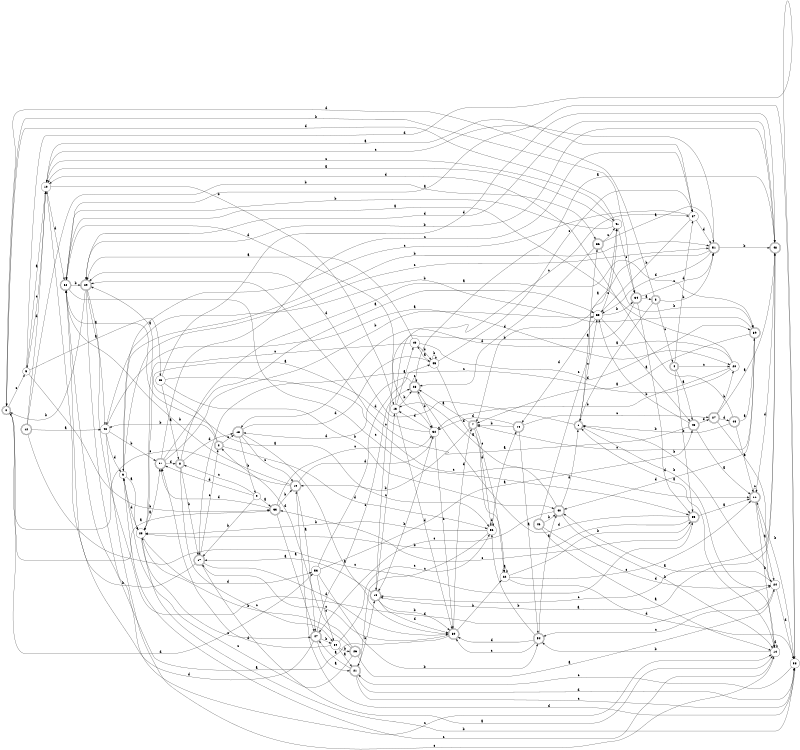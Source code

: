digraph n46_4 {
__start0 [label="" shape="none"];

rankdir=LR;
size="8,5";

s0 [style="rounded,filled", color="black", fillcolor="white" shape="doublecircle", label="0"];
s1 [style="rounded,filled", color="black", fillcolor="white" shape="doublecircle", label="1"];
s2 [style="rounded,filled", color="black", fillcolor="white" shape="doublecircle", label="2"];
s3 [style="rounded,filled", color="black", fillcolor="white" shape="doublecircle", label="3"];
s4 [style="rounded,filled", color="black", fillcolor="white" shape="doublecircle", label="4"];
s5 [style="filled", color="black", fillcolor="white" shape="circle", label="5"];
s6 [style="filled", color="black", fillcolor="white" shape="circle", label="6"];
s7 [style="rounded,filled", color="black", fillcolor="white" shape="doublecircle", label="7"];
s8 [style="rounded,filled", color="black", fillcolor="white" shape="doublecircle", label="8"];
s9 [style="filled", color="black", fillcolor="white" shape="circle", label="9"];
s10 [style="filled", color="black", fillcolor="white" shape="circle", label="10"];
s11 [style="rounded,filled", color="black", fillcolor="white" shape="doublecircle", label="11"];
s12 [style="rounded,filled", color="black", fillcolor="white" shape="doublecircle", label="12"];
s13 [style="filled", color="black", fillcolor="white" shape="circle", label="13"];
s14 [style="filled", color="black", fillcolor="white" shape="circle", label="14"];
s15 [style="rounded,filled", color="black", fillcolor="white" shape="doublecircle", label="15"];
s16 [style="rounded,filled", color="black", fillcolor="white" shape="doublecircle", label="16"];
s17 [style="rounded,filled", color="black", fillcolor="white" shape="doublecircle", label="17"];
s18 [style="rounded,filled", color="black", fillcolor="white" shape="doublecircle", label="18"];
s19 [style="rounded,filled", color="black", fillcolor="white" shape="doublecircle", label="19"];
s20 [style="filled", color="black", fillcolor="white" shape="circle", label="20"];
s21 [style="rounded,filled", color="black", fillcolor="white" shape="doublecircle", label="21"];
s22 [style="filled", color="black", fillcolor="white" shape="circle", label="22"];
s23 [style="filled", color="black", fillcolor="white" shape="circle", label="23"];
s24 [style="filled", color="black", fillcolor="white" shape="circle", label="24"];
s25 [style="filled", color="black", fillcolor="white" shape="circle", label="25"];
s26 [style="rounded,filled", color="black", fillcolor="white" shape="doublecircle", label="26"];
s27 [style="rounded,filled", color="black", fillcolor="white" shape="doublecircle", label="27"];
s28 [style="rounded,filled", color="black", fillcolor="white" shape="doublecircle", label="28"];
s29 [style="rounded,filled", color="black", fillcolor="white" shape="doublecircle", label="29"];
s30 [style="rounded,filled", color="black", fillcolor="white" shape="doublecircle", label="30"];
s31 [style="rounded,filled", color="black", fillcolor="white" shape="doublecircle", label="31"];
s32 [style="filled", color="black", fillcolor="white" shape="circle", label="32"];
s33 [style="rounded,filled", color="black", fillcolor="white" shape="doublecircle", label="33"];
s34 [style="rounded,filled", color="black", fillcolor="white" shape="doublecircle", label="34"];
s35 [style="rounded,filled", color="black", fillcolor="white" shape="doublecircle", label="35"];
s36 [style="rounded,filled", color="black", fillcolor="white" shape="doublecircle", label="36"];
s37 [style="filled", color="black", fillcolor="white" shape="circle", label="37"];
s38 [style="filled", color="black", fillcolor="white" shape="circle", label="38"];
s39 [style="rounded,filled", color="black", fillcolor="white" shape="doublecircle", label="39"];
s40 [style="rounded,filled", color="black", fillcolor="white" shape="doublecircle", label="40"];
s41 [style="filled", color="black", fillcolor="white" shape="circle", label="41"];
s42 [style="filled", color="black", fillcolor="white" shape="circle", label="42"];
s43 [style="rounded,filled", color="black", fillcolor="white" shape="doublecircle", label="43"];
s44 [style="rounded,filled", color="black", fillcolor="white" shape="doublecircle", label="44"];
s45 [style="filled", color="black", fillcolor="white" shape="circle", label="45"];
s46 [style="rounded,filled", color="black", fillcolor="white" shape="doublecircle", label="46"];
s47 [style="rounded,filled", color="black", fillcolor="white" shape="doublecircle", label="47"];
s48 [style="rounded,filled", color="black", fillcolor="white" shape="doublecircle", label="48"];
s49 [style="filled", color="black", fillcolor="white" shape="circle", label="49"];
s50 [style="filled", color="black", fillcolor="white" shape="circle", label="50"];
s51 [style="rounded,filled", color="black", fillcolor="white" shape="doublecircle", label="51"];
s52 [style="rounded,filled", color="black", fillcolor="white" shape="doublecircle", label="52"];
s53 [style="filled", color="black", fillcolor="white" shape="circle", label="53"];
s54 [style="rounded,filled", color="black", fillcolor="white" shape="doublecircle", label="54"];
s55 [style="filled", color="black", fillcolor="white" shape="circle", label="55"];
s56 [style="filled", color="black", fillcolor="white" shape="circle", label="56"];
s0 -> s33 [label="a"];
s0 -> s34 [label="b"];
s0 -> s5 [label="c"];
s0 -> s53 [label="d"];
s1 -> s36 [label="a"];
s1 -> s14 [label="b"];
s1 -> s55 [label="c"];
s1 -> s29 [label="d"];
s2 -> s29 [label="a"];
s2 -> s42 [label="b"];
s2 -> s18 [label="c"];
s2 -> s56 [label="d"];
s3 -> s1 [label="a"];
s3 -> s51 [label="b"];
s3 -> s4 [label="c"];
s3 -> s0 [label="d"];
s4 -> s43 [label="a"];
s4 -> s35 [label="b"];
s4 -> s20 [label="c"];
s4 -> s37 [label="d"];
s5 -> s25 [label="a"];
s5 -> s33 [label="b"];
s5 -> s10 [label="c"];
s5 -> s38 [label="d"];
s6 -> s23 [label="a"];
s6 -> s51 [label="b"];
s6 -> s51 [label="c"];
s6 -> s23 [label="d"];
s7 -> s28 [label="a"];
s7 -> s19 [label="b"];
s7 -> s22 [label="c"];
s7 -> s56 [label="d"];
s8 -> s39 [label="a"];
s8 -> s17 [label="b"];
s8 -> s50 [label="c"];
s8 -> s18 [label="d"];
s9 -> s33 [label="a"];
s9 -> s17 [label="b"];
s9 -> s8 [label="c"];
s9 -> s31 [label="d"];
s10 -> s5 [label="a"];
s10 -> s13 [label="b"];
s10 -> s41 [label="c"];
s10 -> s52 [label="d"];
s11 -> s24 [label="a"];
s11 -> s14 [label="b"];
s11 -> s11 [label="c"];
s11 -> s48 [label="d"];
s12 -> s42 [label="a"];
s12 -> s36 [label="b"];
s12 -> s35 [label="c"];
s12 -> s10 [label="d"];
s13 -> s49 [label="a"];
s13 -> s28 [label="b"];
s13 -> s37 [label="c"];
s13 -> s30 [label="d"];
s14 -> s1 [label="a"];
s14 -> s54 [label="b"];
s14 -> s6 [label="c"];
s14 -> s14 [label="d"];
s15 -> s17 [label="a"];
s15 -> s30 [label="b"];
s15 -> s13 [label="c"];
s15 -> s30 [label="d"];
s16 -> s54 [label="a"];
s16 -> s7 [label="b"];
s16 -> s27 [label="c"];
s16 -> s32 [label="d"];
s17 -> s14 [label="a"];
s17 -> s10 [label="b"];
s17 -> s2 [label="c"];
s17 -> s30 [label="d"];
s18 -> s30 [label="a"];
s18 -> s9 [label="b"];
s18 -> s19 [label="c"];
s18 -> s45 [label="d"];
s19 -> s47 [label="a"];
s19 -> s52 [label="b"];
s19 -> s0 [label="c"];
s19 -> s32 [label="d"];
s20 -> s52 [label="a"];
s20 -> s32 [label="b"];
s20 -> s17 [label="c"];
s20 -> s18 [label="d"];
s21 -> s47 [label="a"];
s21 -> s15 [label="b"];
s21 -> s38 [label="c"];
s21 -> s38 [label="d"];
s22 -> s22 [label="a"];
s22 -> s35 [label="b"];
s22 -> s11 [label="c"];
s22 -> s38 [label="d"];
s23 -> s31 [label="a"];
s23 -> s38 [label="b"];
s23 -> s47 [label="c"];
s23 -> s53 [label="d"];
s24 -> s40 [label="a"];
s24 -> s1 [label="b"];
s24 -> s54 [label="c"];
s24 -> s38 [label="d"];
s25 -> s8 [label="a"];
s25 -> s40 [label="b"];
s25 -> s11 [label="c"];
s25 -> s48 [label="d"];
s26 -> s24 [label="a"];
s26 -> s23 [label="b"];
s26 -> s6 [label="c"];
s26 -> s2 [label="d"];
s27 -> s48 [label="a"];
s27 -> s20 [label="b"];
s27 -> s24 [label="c"];
s27 -> s44 [label="d"];
s28 -> s48 [label="a"];
s28 -> s32 [label="b"];
s28 -> s28 [label="c"];
s28 -> s18 [label="d"];
s29 -> s42 [label="a"];
s29 -> s0 [label="b"];
s29 -> s14 [label="c"];
s29 -> s24 [label="d"];
s30 -> s52 [label="a"];
s30 -> s22 [label="b"];
s30 -> s17 [label="c"];
s30 -> s7 [label="d"];
s31 -> s55 [label="a"];
s31 -> s55 [label="b"];
s31 -> s37 [label="c"];
s31 -> s8 [label="d"];
s32 -> s23 [label="a"];
s32 -> s15 [label="b"];
s32 -> s30 [label="c"];
s32 -> s13 [label="d"];
s33 -> s47 [label="a"];
s33 -> s19 [label="b"];
s33 -> s32 [label="c"];
s33 -> s31 [label="d"];
s34 -> s3 [label="a"];
s34 -> s15 [label="b"];
s34 -> s51 [label="c"];
s34 -> s35 [label="d"];
s35 -> s11 [label="a"];
s35 -> s23 [label="b"];
s35 -> s33 [label="c"];
s35 -> s28 [label="d"];
s36 -> s51 [label="a"];
s36 -> s39 [label="b"];
s36 -> s41 [label="c"];
s36 -> s28 [label="d"];
s37 -> s10 [label="a"];
s37 -> s55 [label="b"];
s37 -> s6 [label="c"];
s37 -> s51 [label="d"];
s38 -> s52 [label="a"];
s38 -> s11 [label="b"];
s38 -> s21 [label="c"];
s38 -> s19 [label="d"];
s39 -> s7 [label="a"];
s39 -> s42 [label="b"];
s39 -> s7 [label="c"];
s39 -> s40 [label="d"];
s40 -> s13 [label="a"];
s40 -> s14 [label="b"];
s40 -> s47 [label="c"];
s40 -> s1 [label="d"];
s41 -> s10 [label="a"];
s41 -> s52 [label="b"];
s41 -> s34 [label="c"];
s41 -> s0 [label="d"];
s42 -> s20 [label="a"];
s42 -> s31 [label="b"];
s42 -> s14 [label="c"];
s42 -> s6 [label="d"];
s43 -> s11 [label="a"];
s43 -> s55 [label="b"];
s43 -> s29 [label="c"];
s43 -> s27 [label="d"];
s44 -> s39 [label="a"];
s44 -> s1 [label="b"];
s44 -> s11 [label="c"];
s44 -> s10 [label="d"];
s45 -> s49 [label="a"];
s45 -> s45 [label="b"];
s45 -> s37 [label="c"];
s45 -> s22 [label="d"];
s46 -> s14 [label="a"];
s46 -> s40 [label="b"];
s46 -> s41 [label="c"];
s46 -> s24 [label="d"];
s47 -> s21 [label="a"];
s47 -> s50 [label="b"];
s47 -> s28 [label="c"];
s47 -> s52 [label="d"];
s48 -> s15 [label="a"];
s48 -> s29 [label="b"];
s48 -> s15 [label="c"];
s48 -> s29 [label="d"];
s49 -> s29 [label="a"];
s49 -> s45 [label="b"];
s49 -> s23 [label="c"];
s49 -> s39 [label="d"];
s50 -> s21 [label="a"];
s50 -> s26 [label="b"];
s50 -> s56 [label="c"];
s50 -> s31 [label="d"];
s51 -> s7 [label="a"];
s51 -> s48 [label="b"];
s51 -> s10 [label="c"];
s51 -> s55 [label="d"];
s52 -> s56 [label="a"];
s52 -> s29 [label="b"];
s52 -> s35 [label="c"];
s52 -> s32 [label="d"];
s53 -> s43 [label="a"];
s53 -> s54 [label="b"];
s53 -> s50 [label="c"];
s53 -> s45 [label="d"];
s54 -> s40 [label="a"];
s54 -> s56 [label="b"];
s54 -> s30 [label="c"];
s54 -> s30 [label="d"];
s55 -> s43 [label="a"];
s55 -> s34 [label="b"];
s55 -> s41 [label="c"];
s55 -> s16 [label="d"];
s56 -> s16 [label="a"];
s56 -> s23 [label="b"];
s56 -> s21 [label="c"];
s56 -> s56 [label="d"];

}